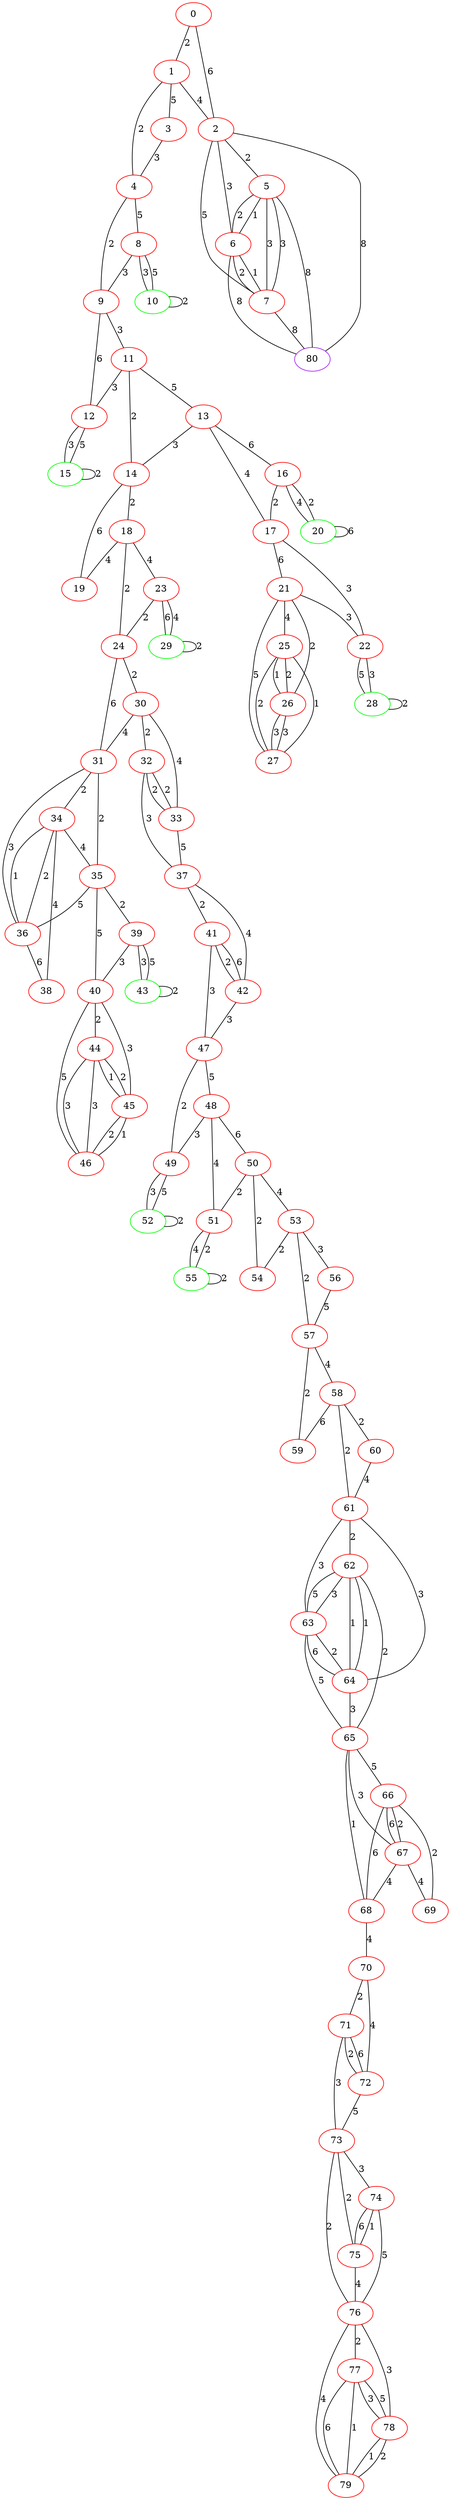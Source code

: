 graph "" {
0 [color=red, weight=1];
1 [color=red, weight=1];
2 [color=red, weight=1];
3 [color=red, weight=1];
4 [color=red, weight=1];
5 [color=red, weight=1];
6 [color=red, weight=1];
7 [color=red, weight=1];
8 [color=red, weight=1];
9 [color=red, weight=1];
10 [color=green, weight=2];
11 [color=red, weight=1];
12 [color=red, weight=1];
13 [color=red, weight=1];
14 [color=red, weight=1];
15 [color=green, weight=2];
16 [color=red, weight=1];
17 [color=red, weight=1];
18 [color=red, weight=1];
19 [color=red, weight=1];
20 [color=green, weight=2];
21 [color=red, weight=1];
22 [color=red, weight=1];
23 [color=red, weight=1];
24 [color=red, weight=1];
25 [color=red, weight=1];
26 [color=red, weight=1];
27 [color=red, weight=1];
28 [color=green, weight=2];
29 [color=green, weight=2];
30 [color=red, weight=1];
31 [color=red, weight=1];
32 [color=red, weight=1];
33 [color=red, weight=1];
34 [color=red, weight=1];
35 [color=red, weight=1];
36 [color=red, weight=1];
37 [color=red, weight=1];
38 [color=red, weight=1];
39 [color=red, weight=1];
40 [color=red, weight=1];
41 [color=red, weight=1];
42 [color=red, weight=1];
43 [color=green, weight=2];
44 [color=red, weight=1];
45 [color=red, weight=1];
46 [color=red, weight=1];
47 [color=red, weight=1];
48 [color=red, weight=1];
49 [color=red, weight=1];
50 [color=red, weight=1];
51 [color=red, weight=1];
52 [color=green, weight=2];
53 [color=red, weight=1];
54 [color=red, weight=1];
55 [color=green, weight=2];
56 [color=red, weight=1];
57 [color=red, weight=1];
58 [color=red, weight=1];
59 [color=red, weight=1];
60 [color=red, weight=1];
61 [color=red, weight=1];
62 [color=red, weight=1];
63 [color=red, weight=1];
64 [color=red, weight=1];
65 [color=red, weight=1];
66 [color=red, weight=1];
67 [color=red, weight=1];
68 [color=red, weight=1];
69 [color=red, weight=1];
70 [color=red, weight=1];
71 [color=red, weight=1];
72 [color=red, weight=1];
73 [color=red, weight=1];
74 [color=red, weight=1];
75 [color=red, weight=1];
76 [color=red, weight=1];
77 [color=red, weight=1];
78 [color=red, weight=1];
79 [color=red, weight=1];
80 [color=purple, weight=4];
0 -- 1  [key=0, label=2];
0 -- 2  [key=0, label=6];
1 -- 2  [key=0, label=4];
1 -- 3  [key=0, label=5];
1 -- 4  [key=0, label=2];
2 -- 5  [key=0, label=2];
2 -- 6  [key=0, label=3];
2 -- 7  [key=0, label=5];
2 -- 80  [key=0, label=8];
3 -- 4  [key=0, label=3];
4 -- 8  [key=0, label=5];
4 -- 9  [key=0, label=2];
5 -- 80  [key=0, label=8];
5 -- 6  [key=0, label=2];
5 -- 6  [key=1, label=1];
5 -- 7  [key=0, label=3];
5 -- 7  [key=1, label=3];
6 -- 80  [key=0, label=8];
6 -- 7  [key=0, label=1];
6 -- 7  [key=1, label=2];
7 -- 80  [key=0, label=8];
8 -- 9  [key=0, label=3];
8 -- 10  [key=0, label=5];
8 -- 10  [key=1, label=3];
9 -- 11  [key=0, label=3];
9 -- 12  [key=0, label=6];
10 -- 10  [key=0, label=2];
11 -- 12  [key=0, label=3];
11 -- 13  [key=0, label=5];
11 -- 14  [key=0, label=2];
12 -- 15  [key=0, label=3];
12 -- 15  [key=1, label=5];
13 -- 16  [key=0, label=6];
13 -- 17  [key=0, label=4];
13 -- 14  [key=0, label=3];
14 -- 18  [key=0, label=2];
14 -- 19  [key=0, label=6];
15 -- 15  [key=0, label=2];
16 -- 17  [key=0, label=2];
16 -- 20  [key=0, label=4];
16 -- 20  [key=1, label=2];
17 -- 21  [key=0, label=6];
17 -- 22  [key=0, label=3];
18 -- 24  [key=0, label=2];
18 -- 19  [key=0, label=4];
18 -- 23  [key=0, label=4];
20 -- 20  [key=0, label=6];
21 -- 26  [key=0, label=2];
21 -- 27  [key=0, label=5];
21 -- 22  [key=0, label=3];
21 -- 25  [key=0, label=4];
22 -- 28  [key=0, label=3];
22 -- 28  [key=1, label=5];
23 -- 24  [key=0, label=2];
23 -- 29  [key=0, label=6];
23 -- 29  [key=1, label=4];
24 -- 30  [key=0, label=2];
24 -- 31  [key=0, label=6];
25 -- 26  [key=0, label=1];
25 -- 26  [key=1, label=2];
25 -- 27  [key=0, label=2];
25 -- 27  [key=1, label=1];
26 -- 27  [key=0, label=3];
26 -- 27  [key=1, label=3];
28 -- 28  [key=0, label=2];
29 -- 29  [key=0, label=2];
30 -- 32  [key=0, label=2];
30 -- 33  [key=0, label=4];
30 -- 31  [key=0, label=4];
31 -- 34  [key=0, label=2];
31 -- 35  [key=0, label=2];
31 -- 36  [key=0, label=3];
32 -- 33  [key=0, label=2];
32 -- 33  [key=1, label=2];
32 -- 37  [key=0, label=3];
33 -- 37  [key=0, label=5];
34 -- 35  [key=0, label=4];
34 -- 36  [key=0, label=1];
34 -- 36  [key=1, label=2];
34 -- 38  [key=0, label=4];
35 -- 40  [key=0, label=5];
35 -- 39  [key=0, label=2];
35 -- 36  [key=0, label=5];
36 -- 38  [key=0, label=6];
37 -- 41  [key=0, label=2];
37 -- 42  [key=0, label=4];
39 -- 40  [key=0, label=3];
39 -- 43  [key=0, label=3];
39 -- 43  [key=1, label=5];
40 -- 44  [key=0, label=2];
40 -- 45  [key=0, label=3];
40 -- 46  [key=0, label=5];
41 -- 42  [key=0, label=2];
41 -- 42  [key=1, label=6];
41 -- 47  [key=0, label=3];
42 -- 47  [key=0, label=3];
43 -- 43  [key=0, label=2];
44 -- 45  [key=0, label=1];
44 -- 45  [key=1, label=2];
44 -- 46  [key=0, label=3];
44 -- 46  [key=1, label=3];
45 -- 46  [key=0, label=2];
45 -- 46  [key=1, label=1];
47 -- 48  [key=0, label=5];
47 -- 49  [key=0, label=2];
48 -- 49  [key=0, label=3];
48 -- 50  [key=0, label=6];
48 -- 51  [key=0, label=4];
49 -- 52  [key=0, label=3];
49 -- 52  [key=1, label=5];
50 -- 51  [key=0, label=2];
50 -- 53  [key=0, label=4];
50 -- 54  [key=0, label=2];
51 -- 55  [key=0, label=4];
51 -- 55  [key=1, label=2];
52 -- 52  [key=0, label=2];
53 -- 56  [key=0, label=3];
53 -- 57  [key=0, label=2];
53 -- 54  [key=0, label=2];
55 -- 55  [key=0, label=2];
56 -- 57  [key=0, label=5];
57 -- 58  [key=0, label=4];
57 -- 59  [key=0, label=2];
58 -- 59  [key=0, label=6];
58 -- 60  [key=0, label=2];
58 -- 61  [key=0, label=2];
60 -- 61  [key=0, label=4];
61 -- 64  [key=0, label=3];
61 -- 62  [key=0, label=2];
61 -- 63  [key=0, label=3];
62 -- 64  [key=0, label=1];
62 -- 64  [key=1, label=1];
62 -- 65  [key=0, label=2];
62 -- 63  [key=0, label=5];
62 -- 63  [key=1, label=3];
63 -- 64  [key=0, label=6];
63 -- 64  [key=1, label=2];
63 -- 65  [key=0, label=5];
64 -- 65  [key=0, label=3];
65 -- 66  [key=0, label=5];
65 -- 67  [key=0, label=3];
65 -- 68  [key=0, label=1];
66 -- 67  [key=0, label=6];
66 -- 67  [key=1, label=2];
66 -- 68  [key=0, label=6];
66 -- 69  [key=0, label=2];
67 -- 68  [key=0, label=4];
67 -- 69  [key=0, label=4];
68 -- 70  [key=0, label=4];
70 -- 72  [key=0, label=4];
70 -- 71  [key=0, label=2];
71 -- 72  [key=0, label=6];
71 -- 72  [key=1, label=2];
71 -- 73  [key=0, label=3];
72 -- 73  [key=0, label=5];
73 -- 74  [key=0, label=3];
73 -- 75  [key=0, label=2];
73 -- 76  [key=0, label=2];
74 -- 75  [key=0, label=1];
74 -- 75  [key=1, label=6];
74 -- 76  [key=0, label=5];
75 -- 76  [key=0, label=4];
76 -- 77  [key=0, label=2];
76 -- 78  [key=0, label=3];
76 -- 79  [key=0, label=4];
77 -- 78  [key=0, label=5];
77 -- 78  [key=1, label=3];
77 -- 79  [key=0, label=6];
77 -- 79  [key=1, label=1];
78 -- 79  [key=0, label=1];
78 -- 79  [key=1, label=2];
}
